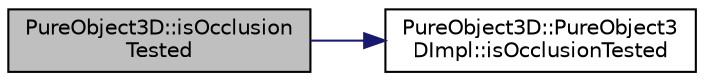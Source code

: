digraph "PureObject3D::isOcclusionTested"
{
 // LATEX_PDF_SIZE
  edge [fontname="Helvetica",fontsize="10",labelfontname="Helvetica",labelfontsize="10"];
  node [fontname="Helvetica",fontsize="10",shape=record];
  rankdir="LR";
  Node1 [label="PureObject3D::isOcclusion\lTested",height=0.2,width=0.4,color="black", fillcolor="grey75", style="filled", fontcolor="black",tooltip="Gets whether this object is being tested if it is occluded or not."];
  Node1 -> Node2 [color="midnightblue",fontsize="10",style="solid",fontname="Helvetica"];
  Node2 [label="PureObject3D::PureObject3\lDImpl::isOcclusionTested",height=0.2,width=0.4,color="black", fillcolor="white", style="filled",URL="$class_pure_object3_d_1_1_pure_object3_d_impl.html#ab9596fc897039e3655a32f1ff7ab627d",tooltip=" "];
}
